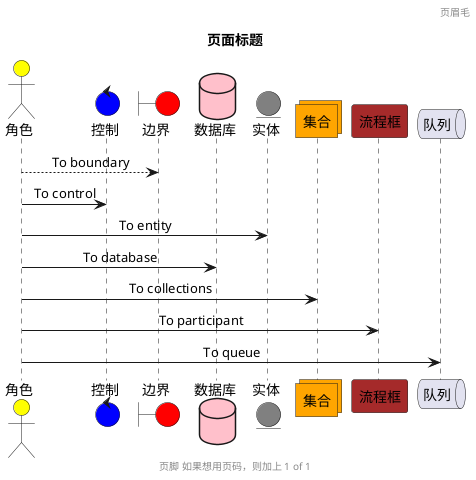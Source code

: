 @startuml
'https://plantuml.com/sequence-diagram
'https://blog.csdn.net/dmjxsy/article/details/134615407
header 页眉毛
footer 页脚 如果想用页码，则加上 %page% of %lastpage%
title 页面标题
'skinparam sequenceMessageAlign，后接参数left,right或center
skinparam sequenceMessageAlign center

actor        角色    order 0 #yellow
boundary     边界    order 2 #red
control      控制    order 1 #blue
entity       实体    order 5 #gray
database     数据库  order 4 #pink
collections  集合    order 6 #orange
participant  流程框  order 7 #brown
queue        队列    order 8

角色 --> 边界 : To boundary
角色 -> 控制 : To control
角色 -> 实体 : To entity
角色 -> 数据库 : To database
角色 -> 集合 : To collections
角色 -> 流程框 : To participant
角色 -> 队列 : To queue
@enduml

@enduml